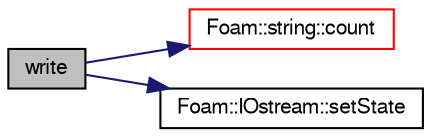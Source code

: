 digraph "write"
{
  bgcolor="transparent";
  edge [fontname="FreeSans",fontsize="10",labelfontname="FreeSans",labelfontsize="10"];
  node [fontname="FreeSans",fontsize="10",shape=record];
  rankdir="LR";
  Node356 [label="write",height=0.2,width=0.4,color="black", fillcolor="grey75", style="filled", fontcolor="black"];
  Node356 -> Node357 [color="midnightblue",fontsize="10",style="solid",fontname="FreeSans"];
  Node357 [label="Foam::string::count",height=0.2,width=0.4,color="red",URL="$a28250.html#a165ea56b308d60bdd103ce7dabcbc7ca",tooltip="Count and return the number of a given character in the string. "];
  Node356 -> Node360 [color="midnightblue",fontsize="10",style="solid",fontname="FreeSans"];
  Node360 [label="Foam::IOstream::setState",height=0.2,width=0.4,color="black",URL="$a26226.html#a51188247e01c19b4d92ee8c9f3774b8e",tooltip="Set stream state. "];
}
